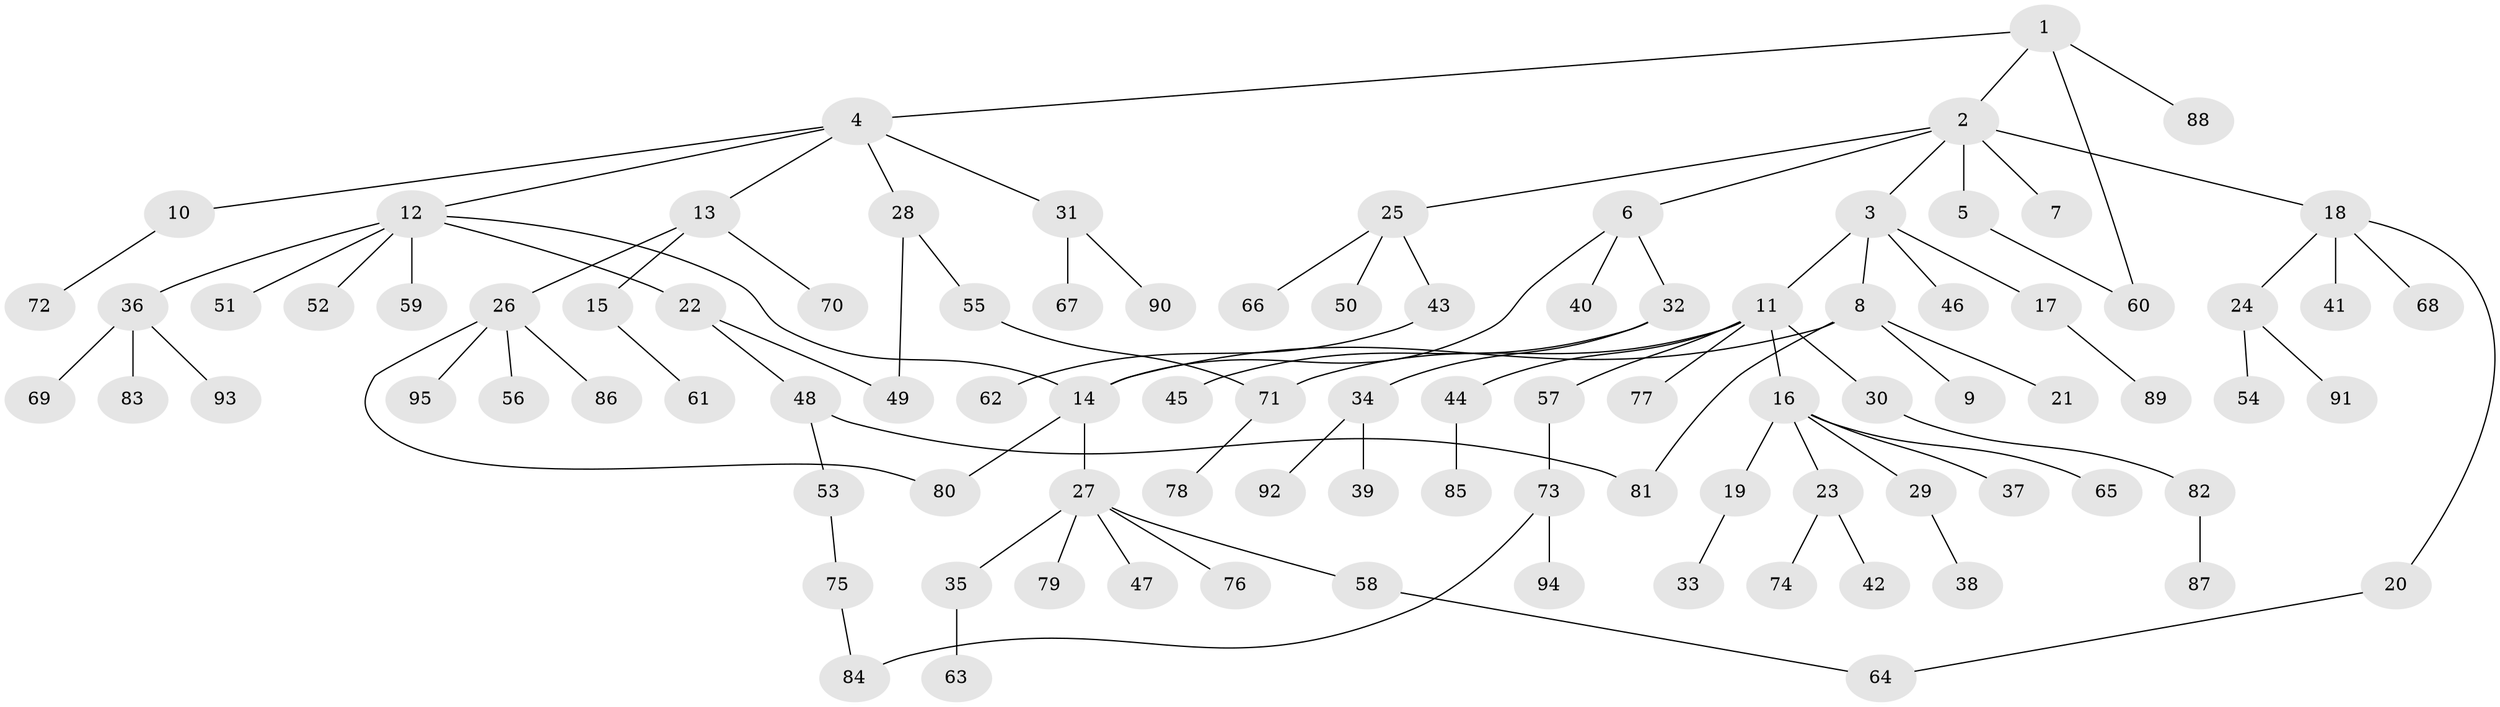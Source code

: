 // coarse degree distribution, {8: 0.0851063829787234, 1: 0.7446808510638298, 4: 0.02127659574468085, 2: 0.10638297872340426, 16: 0.02127659574468085, 3: 0.02127659574468085}
// Generated by graph-tools (version 1.1) at 2025/45/03/04/25 21:45:37]
// undirected, 95 vertices, 103 edges
graph export_dot {
graph [start="1"]
  node [color=gray90,style=filled];
  1;
  2;
  3;
  4;
  5;
  6;
  7;
  8;
  9;
  10;
  11;
  12;
  13;
  14;
  15;
  16;
  17;
  18;
  19;
  20;
  21;
  22;
  23;
  24;
  25;
  26;
  27;
  28;
  29;
  30;
  31;
  32;
  33;
  34;
  35;
  36;
  37;
  38;
  39;
  40;
  41;
  42;
  43;
  44;
  45;
  46;
  47;
  48;
  49;
  50;
  51;
  52;
  53;
  54;
  55;
  56;
  57;
  58;
  59;
  60;
  61;
  62;
  63;
  64;
  65;
  66;
  67;
  68;
  69;
  70;
  71;
  72;
  73;
  74;
  75;
  76;
  77;
  78;
  79;
  80;
  81;
  82;
  83;
  84;
  85;
  86;
  87;
  88;
  89;
  90;
  91;
  92;
  93;
  94;
  95;
  1 -- 2;
  1 -- 4;
  1 -- 60;
  1 -- 88;
  2 -- 3;
  2 -- 5;
  2 -- 6;
  2 -- 7;
  2 -- 18;
  2 -- 25;
  3 -- 8;
  3 -- 11;
  3 -- 17;
  3 -- 46;
  4 -- 10;
  4 -- 12;
  4 -- 13;
  4 -- 28;
  4 -- 31;
  5 -- 60;
  6 -- 32;
  6 -- 40;
  6 -- 14;
  8 -- 9;
  8 -- 14;
  8 -- 21;
  8 -- 81;
  10 -- 72;
  11 -- 16;
  11 -- 30;
  11 -- 44;
  11 -- 57;
  11 -- 71;
  11 -- 77;
  12 -- 22;
  12 -- 36;
  12 -- 51;
  12 -- 52;
  12 -- 59;
  12 -- 14;
  13 -- 15;
  13 -- 26;
  13 -- 70;
  14 -- 27;
  14 -- 80;
  15 -- 61;
  16 -- 19;
  16 -- 23;
  16 -- 29;
  16 -- 37;
  16 -- 65;
  17 -- 89;
  18 -- 20;
  18 -- 24;
  18 -- 41;
  18 -- 68;
  19 -- 33;
  20 -- 64;
  22 -- 48;
  22 -- 49;
  23 -- 42;
  23 -- 74;
  24 -- 54;
  24 -- 91;
  25 -- 43;
  25 -- 50;
  25 -- 66;
  26 -- 56;
  26 -- 80;
  26 -- 86;
  26 -- 95;
  27 -- 35;
  27 -- 47;
  27 -- 58;
  27 -- 76;
  27 -- 79;
  28 -- 49;
  28 -- 55;
  29 -- 38;
  30 -- 82;
  31 -- 67;
  31 -- 90;
  32 -- 34;
  32 -- 45;
  34 -- 39;
  34 -- 92;
  35 -- 63;
  36 -- 69;
  36 -- 83;
  36 -- 93;
  43 -- 62;
  44 -- 85;
  48 -- 53;
  48 -- 81;
  53 -- 75;
  55 -- 71;
  57 -- 73;
  58 -- 64;
  71 -- 78;
  73 -- 84;
  73 -- 94;
  75 -- 84;
  82 -- 87;
}
